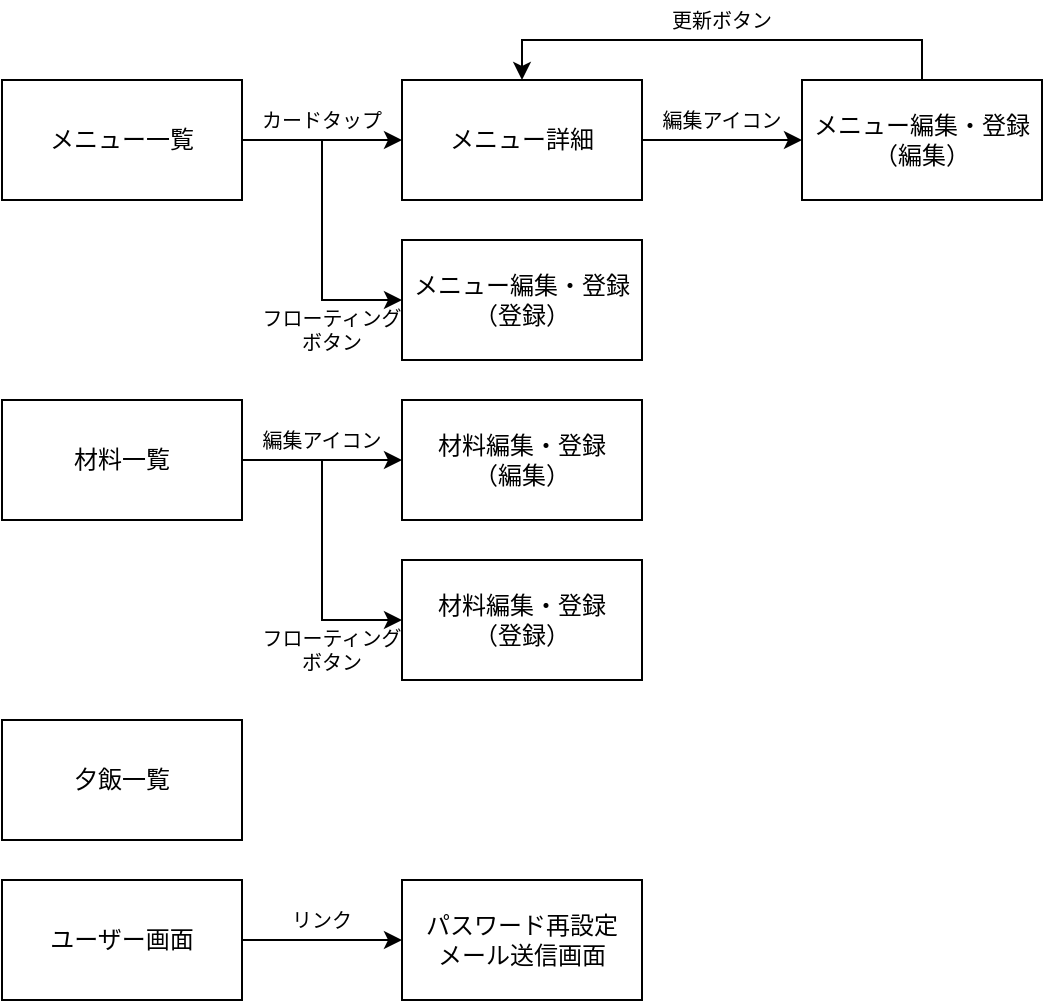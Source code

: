 <mxfile version="26.0.16">
  <diagram name="ページ1" id="O3Ll8yDsXppEkwpNZZdf">
    <mxGraphModel dx="741" dy="544" grid="1" gridSize="10" guides="1" tooltips="1" connect="1" arrows="1" fold="1" page="1" pageScale="1" pageWidth="827" pageHeight="1169" math="0" shadow="0">
      <root>
        <mxCell id="0" />
        <mxCell id="1" parent="0" />
        <mxCell id="d2VI5EknvyiLbHdJokdM-15" style="edgeStyle=orthogonalEdgeStyle;rounded=0;orthogonalLoop=1;jettySize=auto;html=1;exitX=1;exitY=0.5;exitDx=0;exitDy=0;entryX=0;entryY=0.5;entryDx=0;entryDy=0;" edge="1" parent="1" source="d2VI5EknvyiLbHdJokdM-2" target="d2VI5EknvyiLbHdJokdM-3">
          <mxGeometry relative="1" as="geometry" />
        </mxCell>
        <mxCell id="d2VI5EknvyiLbHdJokdM-17" style="edgeStyle=orthogonalEdgeStyle;rounded=0;orthogonalLoop=1;jettySize=auto;html=1;exitX=1;exitY=0.5;exitDx=0;exitDy=0;entryX=0;entryY=0.5;entryDx=0;entryDy=0;" edge="1" parent="1" source="d2VI5EknvyiLbHdJokdM-2" target="d2VI5EknvyiLbHdJokdM-5">
          <mxGeometry relative="1" as="geometry" />
        </mxCell>
        <mxCell id="d2VI5EknvyiLbHdJokdM-2" value="メニュー一覧" style="rounded=0;whiteSpace=wrap;html=1;" vertex="1" parent="1">
          <mxGeometry y="40" width="120" height="60" as="geometry" />
        </mxCell>
        <mxCell id="d2VI5EknvyiLbHdJokdM-16" style="edgeStyle=orthogonalEdgeStyle;rounded=0;orthogonalLoop=1;jettySize=auto;html=1;exitX=1;exitY=0.5;exitDx=0;exitDy=0;entryX=0;entryY=0.5;entryDx=0;entryDy=0;" edge="1" parent="1" source="d2VI5EknvyiLbHdJokdM-3" target="d2VI5EknvyiLbHdJokdM-4">
          <mxGeometry relative="1" as="geometry" />
        </mxCell>
        <mxCell id="d2VI5EknvyiLbHdJokdM-3" value="メニュー詳細" style="rounded=0;whiteSpace=wrap;html=1;" vertex="1" parent="1">
          <mxGeometry x="200" y="40" width="120" height="60" as="geometry" />
        </mxCell>
        <mxCell id="d2VI5EknvyiLbHdJokdM-14" style="edgeStyle=orthogonalEdgeStyle;rounded=0;orthogonalLoop=1;jettySize=auto;html=1;exitX=0.5;exitY=0;exitDx=0;exitDy=0;entryX=0.5;entryY=0;entryDx=0;entryDy=0;" edge="1" parent="1" source="d2VI5EknvyiLbHdJokdM-4" target="d2VI5EknvyiLbHdJokdM-3">
          <mxGeometry relative="1" as="geometry" />
        </mxCell>
        <mxCell id="d2VI5EknvyiLbHdJokdM-4" value="メニュー編集・登録&lt;br&gt;（編集）" style="rounded=0;whiteSpace=wrap;html=1;" vertex="1" parent="1">
          <mxGeometry x="400" y="40" width="120" height="60" as="geometry" />
        </mxCell>
        <mxCell id="d2VI5EknvyiLbHdJokdM-5" value="メニュー編集・登録&lt;br&gt;（登録）" style="rounded=0;whiteSpace=wrap;html=1;" vertex="1" parent="1">
          <mxGeometry x="200" y="120" width="120" height="60" as="geometry" />
        </mxCell>
        <mxCell id="d2VI5EknvyiLbHdJokdM-18" style="edgeStyle=orthogonalEdgeStyle;rounded=0;orthogonalLoop=1;jettySize=auto;html=1;exitX=1;exitY=0.5;exitDx=0;exitDy=0;" edge="1" parent="1" source="d2VI5EknvyiLbHdJokdM-6" target="d2VI5EknvyiLbHdJokdM-7">
          <mxGeometry relative="1" as="geometry" />
        </mxCell>
        <mxCell id="d2VI5EknvyiLbHdJokdM-19" style="edgeStyle=orthogonalEdgeStyle;rounded=0;orthogonalLoop=1;jettySize=auto;html=1;exitX=1;exitY=0.5;exitDx=0;exitDy=0;entryX=0;entryY=0.5;entryDx=0;entryDy=0;" edge="1" parent="1" source="d2VI5EknvyiLbHdJokdM-6" target="d2VI5EknvyiLbHdJokdM-8">
          <mxGeometry relative="1" as="geometry" />
        </mxCell>
        <mxCell id="d2VI5EknvyiLbHdJokdM-6" value="材料一覧" style="rounded=0;whiteSpace=wrap;html=1;" vertex="1" parent="1">
          <mxGeometry y="200" width="120" height="60" as="geometry" />
        </mxCell>
        <mxCell id="d2VI5EknvyiLbHdJokdM-7" value="材料編集・登録&lt;br&gt;（編集）" style="rounded=0;whiteSpace=wrap;html=1;" vertex="1" parent="1">
          <mxGeometry x="200" y="200" width="120" height="60" as="geometry" />
        </mxCell>
        <mxCell id="d2VI5EknvyiLbHdJokdM-8" value="材料編集・登録&lt;br&gt;（登録）" style="rounded=0;whiteSpace=wrap;html=1;" vertex="1" parent="1">
          <mxGeometry x="200" y="280" width="120" height="60" as="geometry" />
        </mxCell>
        <mxCell id="d2VI5EknvyiLbHdJokdM-9" value="夕飯一覧" style="rounded=0;whiteSpace=wrap;html=1;" vertex="1" parent="1">
          <mxGeometry y="360" width="120" height="60" as="geometry" />
        </mxCell>
        <mxCell id="d2VI5EknvyiLbHdJokdM-22" style="edgeStyle=orthogonalEdgeStyle;rounded=0;orthogonalLoop=1;jettySize=auto;html=1;exitX=1;exitY=0.5;exitDx=0;exitDy=0;entryX=0;entryY=0.5;entryDx=0;entryDy=0;" edge="1" parent="1" source="d2VI5EknvyiLbHdJokdM-10" target="d2VI5EknvyiLbHdJokdM-21">
          <mxGeometry relative="1" as="geometry" />
        </mxCell>
        <mxCell id="d2VI5EknvyiLbHdJokdM-10" value="ユーザー画面" style="rounded=0;whiteSpace=wrap;html=1;" vertex="1" parent="1">
          <mxGeometry y="440" width="120" height="60" as="geometry" />
        </mxCell>
        <mxCell id="d2VI5EknvyiLbHdJokdM-21" value="パスワード再設定&lt;br&gt;メール送信画面" style="rounded=0;whiteSpace=wrap;html=1;" vertex="1" parent="1">
          <mxGeometry x="200" y="440" width="120" height="60" as="geometry" />
        </mxCell>
        <mxCell id="d2VI5EknvyiLbHdJokdM-23" value="カードタップ" style="text;html=1;align=center;verticalAlign=middle;whiteSpace=wrap;rounded=0;fontSize=10;" vertex="1" parent="1">
          <mxGeometry x="120" y="50" width="80" height="20" as="geometry" />
        </mxCell>
        <mxCell id="d2VI5EknvyiLbHdJokdM-24" value="フローティング&lt;div&gt;ボタン&lt;/div&gt;" style="text;html=1;align=center;verticalAlign=middle;whiteSpace=wrap;rounded=0;fontSize=10;" vertex="1" parent="1">
          <mxGeometry x="110" y="150" width="110" height="30" as="geometry" />
        </mxCell>
        <mxCell id="d2VI5EknvyiLbHdJokdM-25" value="フローティング&lt;div&gt;ボタン&lt;/div&gt;" style="text;html=1;align=center;verticalAlign=middle;whiteSpace=wrap;rounded=0;fontSize=10;" vertex="1" parent="1">
          <mxGeometry x="110" y="310" width="110" height="30" as="geometry" />
        </mxCell>
        <mxCell id="d2VI5EknvyiLbHdJokdM-26" value="編集アイコン" style="text;html=1;align=center;verticalAlign=middle;whiteSpace=wrap;rounded=0;fontSize=10;" vertex="1" parent="1">
          <mxGeometry x="120" y="210" width="80" height="20" as="geometry" />
        </mxCell>
        <mxCell id="d2VI5EknvyiLbHdJokdM-27" value="編集アイコン" style="text;html=1;align=center;verticalAlign=middle;whiteSpace=wrap;rounded=0;fontSize=10;" vertex="1" parent="1">
          <mxGeometry x="320" y="50" width="80" height="20" as="geometry" />
        </mxCell>
        <mxCell id="d2VI5EknvyiLbHdJokdM-28" value="リンク" style="text;html=1;align=center;verticalAlign=middle;whiteSpace=wrap;rounded=0;fontSize=10;" vertex="1" parent="1">
          <mxGeometry x="130" y="450" width="60" height="20" as="geometry" />
        </mxCell>
        <mxCell id="d2VI5EknvyiLbHdJokdM-29" value="更新ボタン" style="text;html=1;align=center;verticalAlign=middle;whiteSpace=wrap;rounded=0;fontSize=10;" vertex="1" parent="1">
          <mxGeometry x="320" width="80" height="20" as="geometry" />
        </mxCell>
      </root>
    </mxGraphModel>
  </diagram>
</mxfile>
